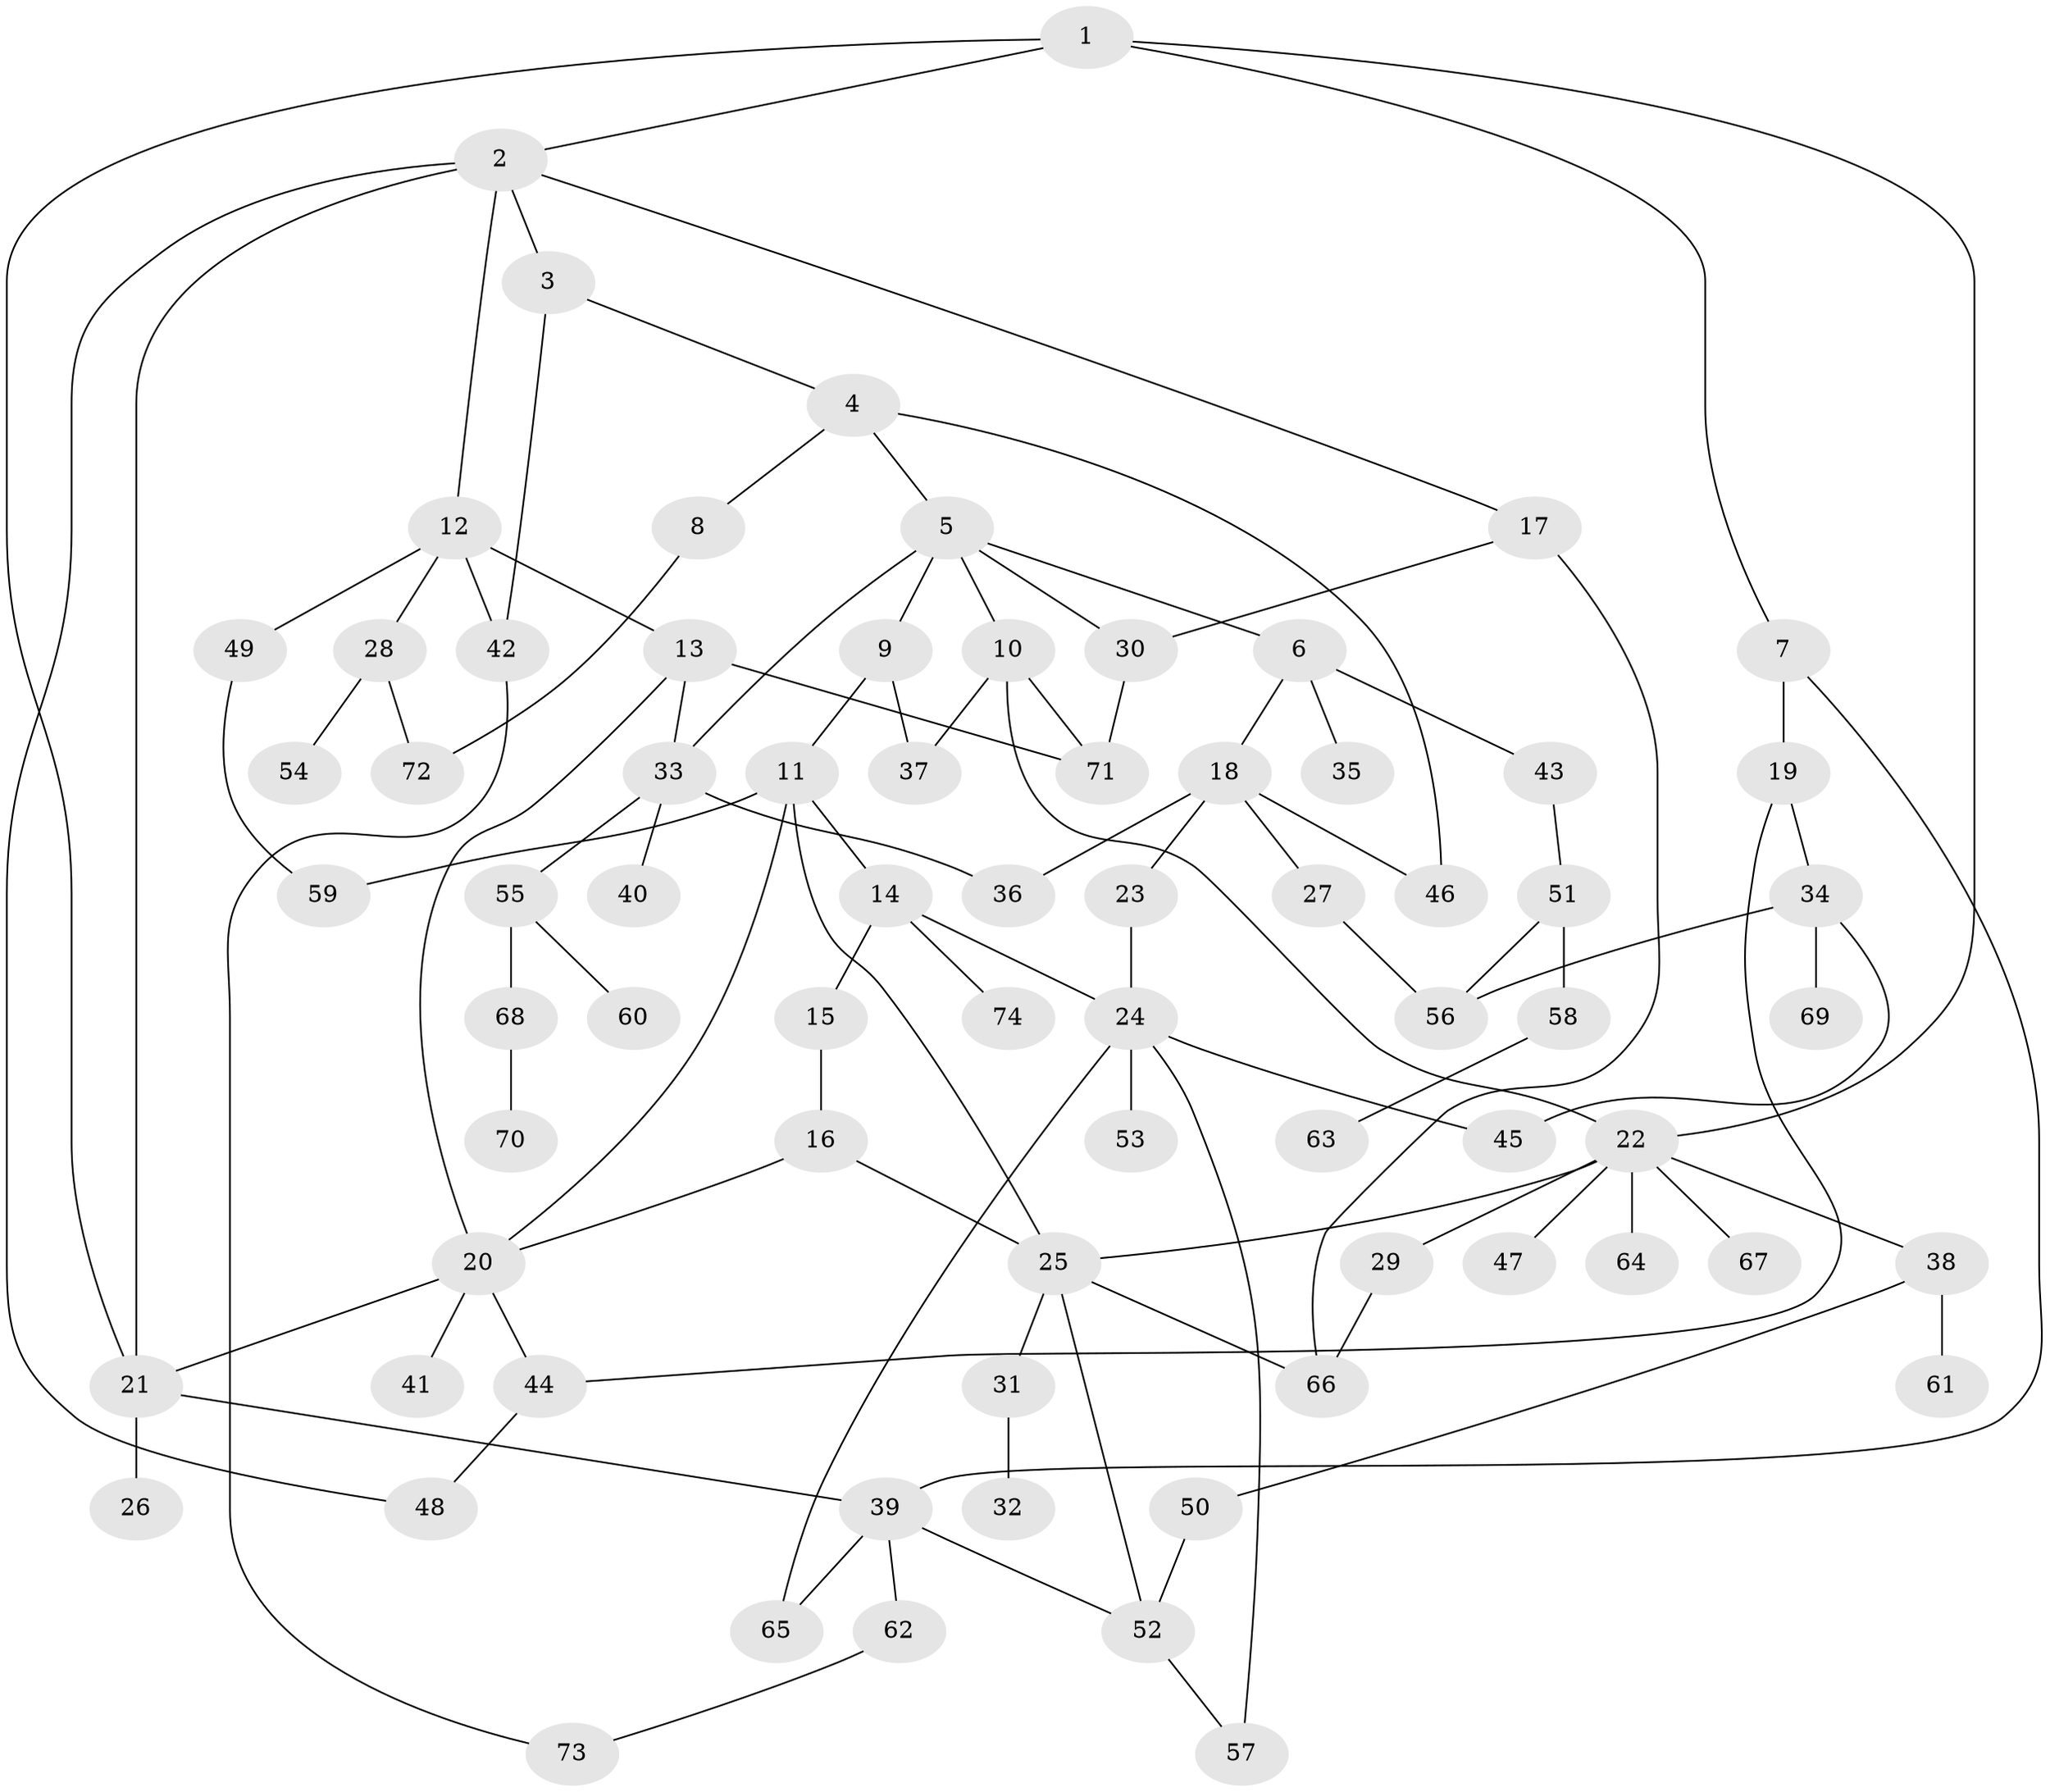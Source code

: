 // coarse degree distribution, {4: 0.16216216216216217, 7: 0.10810810810810811, 5: 0.1891891891891892, 3: 0.13513513513513514, 8: 0.02702702702702703, 1: 0.2702702702702703, 2: 0.10810810810810811}
// Generated by graph-tools (version 1.1) at 2025/48/03/04/25 22:48:42]
// undirected, 74 vertices, 104 edges
graph export_dot {
  node [color=gray90,style=filled];
  1;
  2;
  3;
  4;
  5;
  6;
  7;
  8;
  9;
  10;
  11;
  12;
  13;
  14;
  15;
  16;
  17;
  18;
  19;
  20;
  21;
  22;
  23;
  24;
  25;
  26;
  27;
  28;
  29;
  30;
  31;
  32;
  33;
  34;
  35;
  36;
  37;
  38;
  39;
  40;
  41;
  42;
  43;
  44;
  45;
  46;
  47;
  48;
  49;
  50;
  51;
  52;
  53;
  54;
  55;
  56;
  57;
  58;
  59;
  60;
  61;
  62;
  63;
  64;
  65;
  66;
  67;
  68;
  69;
  70;
  71;
  72;
  73;
  74;
  1 -- 2;
  1 -- 7;
  1 -- 22;
  1 -- 21;
  2 -- 3;
  2 -- 12;
  2 -- 17;
  2 -- 21;
  2 -- 48;
  3 -- 4;
  3 -- 42;
  4 -- 5;
  4 -- 8;
  4 -- 46;
  5 -- 6;
  5 -- 9;
  5 -- 10;
  5 -- 30;
  5 -- 33;
  6 -- 18;
  6 -- 35;
  6 -- 43;
  7 -- 19;
  7 -- 39;
  8 -- 72;
  9 -- 11;
  9 -- 37;
  10 -- 71;
  10 -- 37;
  10 -- 22;
  11 -- 14;
  11 -- 25;
  11 -- 59;
  11 -- 20;
  12 -- 13;
  12 -- 28;
  12 -- 49;
  12 -- 42;
  13 -- 33;
  13 -- 20;
  13 -- 71;
  14 -- 15;
  14 -- 24;
  14 -- 74;
  15 -- 16;
  16 -- 20;
  16 -- 25;
  17 -- 66;
  17 -- 30;
  18 -- 23;
  18 -- 27;
  18 -- 36;
  18 -- 46;
  19 -- 34;
  19 -- 44;
  20 -- 41;
  20 -- 44;
  20 -- 21;
  21 -- 26;
  21 -- 39;
  22 -- 29;
  22 -- 38;
  22 -- 47;
  22 -- 64;
  22 -- 67;
  22 -- 25;
  23 -- 24;
  24 -- 53;
  24 -- 65;
  24 -- 45;
  24 -- 57;
  25 -- 31;
  25 -- 66;
  25 -- 52;
  27 -- 56;
  28 -- 54;
  28 -- 72;
  29 -- 66;
  30 -- 71;
  31 -- 32;
  33 -- 40;
  33 -- 55;
  33 -- 36;
  34 -- 45;
  34 -- 56;
  34 -- 69;
  38 -- 50;
  38 -- 61;
  39 -- 62;
  39 -- 65;
  39 -- 52;
  42 -- 73;
  43 -- 51;
  44 -- 48;
  49 -- 59;
  50 -- 52;
  51 -- 58;
  51 -- 56;
  52 -- 57;
  55 -- 60;
  55 -- 68;
  58 -- 63;
  62 -- 73;
  68 -- 70;
}
